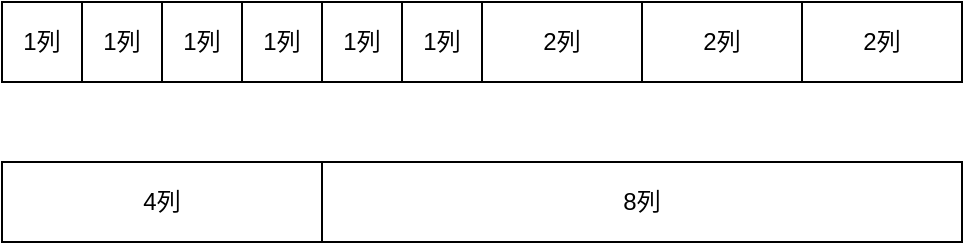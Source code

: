 <mxfile>
    <diagram id="bAxnXIQOiPRgbf8noPVx" name="Page-1">
        <mxGraphModel dx="621" dy="627" grid="1" gridSize="10" guides="1" tooltips="1" connect="1" arrows="1" fold="1" page="1" pageScale="1" pageWidth="827" pageHeight="1169" math="0" shadow="0">
            <root>
                <mxCell id="0"/>
                <mxCell id="1" parent="0"/>
                <mxCell id="2" value="1列" style="rounded=0;whiteSpace=wrap;html=1;" vertex="1" parent="1">
                    <mxGeometry x="40" y="40" width="40" height="40" as="geometry"/>
                </mxCell>
                <mxCell id="3" value="1列" style="rounded=0;whiteSpace=wrap;html=1;" vertex="1" parent="1">
                    <mxGeometry x="80" y="40" width="40" height="40" as="geometry"/>
                </mxCell>
                <mxCell id="4" value="1列" style="rounded=0;whiteSpace=wrap;html=1;" vertex="1" parent="1">
                    <mxGeometry x="200" y="40" width="40" height="40" as="geometry"/>
                </mxCell>
                <mxCell id="5" value="1列" style="rounded=0;whiteSpace=wrap;html=1;" vertex="1" parent="1">
                    <mxGeometry x="160" y="40" width="40" height="40" as="geometry"/>
                </mxCell>
                <mxCell id="6" value="1列" style="rounded=0;whiteSpace=wrap;html=1;" vertex="1" parent="1">
                    <mxGeometry x="120" y="40" width="40" height="40" as="geometry"/>
                </mxCell>
                <mxCell id="7" value="1列" style="rounded=0;whiteSpace=wrap;html=1;" vertex="1" parent="1">
                    <mxGeometry x="240" y="40" width="40" height="40" as="geometry"/>
                </mxCell>
                <mxCell id="8" value="2列" style="rounded=0;whiteSpace=wrap;html=1;" vertex="1" parent="1">
                    <mxGeometry x="280" y="40" width="80" height="40" as="geometry"/>
                </mxCell>
                <mxCell id="11" value="2列" style="rounded=0;whiteSpace=wrap;html=1;" vertex="1" parent="1">
                    <mxGeometry x="360" y="40" width="80" height="40" as="geometry"/>
                </mxCell>
                <mxCell id="12" value="2列" style="rounded=0;whiteSpace=wrap;html=1;" vertex="1" parent="1">
                    <mxGeometry x="440" y="40" width="80" height="40" as="geometry"/>
                </mxCell>
                <mxCell id="13" value="4列" style="rounded=0;whiteSpace=wrap;html=1;" vertex="1" parent="1">
                    <mxGeometry x="40" y="120" width="160" height="40" as="geometry"/>
                </mxCell>
                <mxCell id="14" value="8列" style="rounded=0;whiteSpace=wrap;html=1;" vertex="1" parent="1">
                    <mxGeometry x="200" y="120" width="320" height="40" as="geometry"/>
                </mxCell>
            </root>
        </mxGraphModel>
    </diagram>
</mxfile>